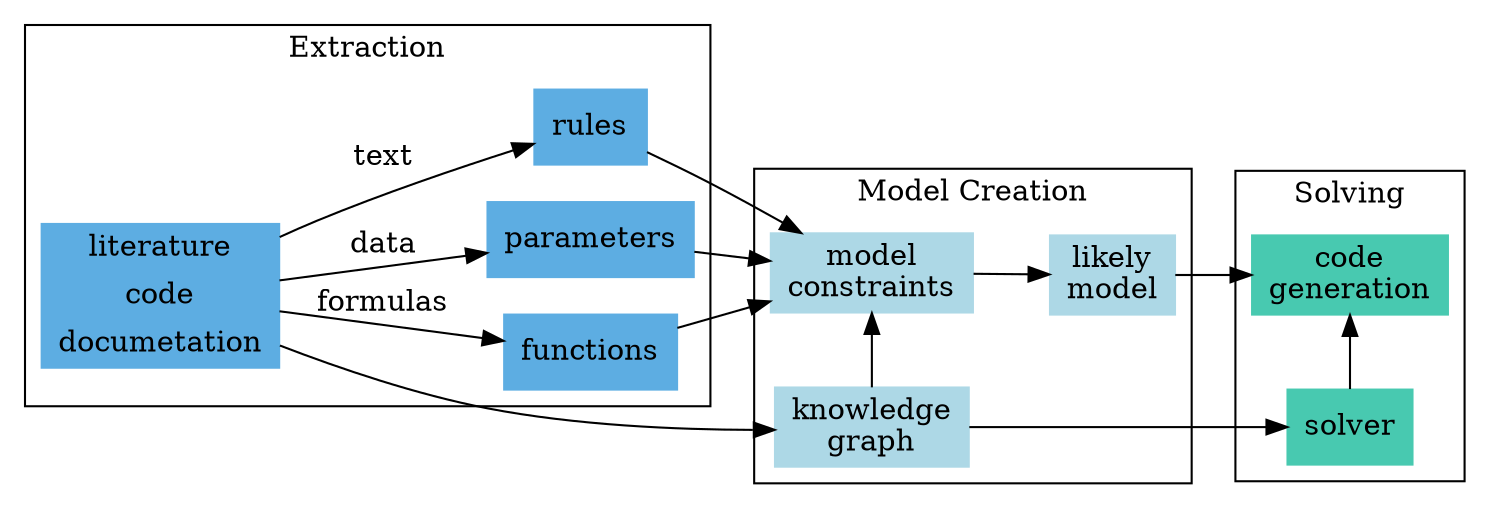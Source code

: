  digraph H{
      rankdir="LR"
      node[shape=rectangle]
  #subgraph cluster_G {
      node[style=filled]
      #label ="Pipeline of extraction"
      rankdir="LR"

      subgraph cluster_1{
        node[color="#5DADE2"]
        label="Extraction"
        a,b,c,d

        a->b [label="text"]
        a->c [label="data"]
        a->d [label="formulas"]
        #e [label="Find possible\nmodels"]
      }
      subgraph cluster_2 {
          node[color=lightblue]
        h [label="knowledge\ngraph"]
        label="Model Creation"
        constraint=false
        #h -> f


        e [label="model\nconstraints"]
        f [label="likely\nmodel"]
        {rank=same h e}
        e -> f

      }

      subgraph cluster_3{
          node[color="#48C9B0"]

        i -> g
        f -> g
        label="Solving"
        {rank = same; i; g;}
      }

      {b,c,d} -> e
      h -> i
      h -> e
      a -> h
      a [shape=record,label="literature|code|documetation"]
      b [label="rules"]
      c [label="parameters"]
      d [label="functions"]
      g [label="code\ngeneration"]
      i [label="solver"]
      #›}
  }
